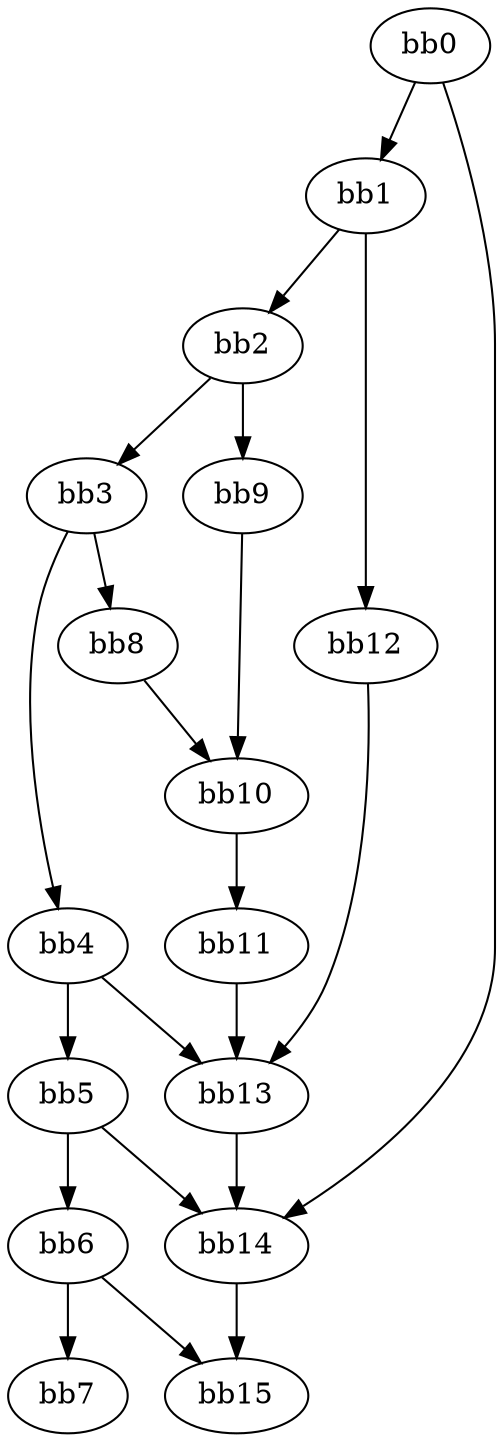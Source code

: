 digraph {
    0 [ label = "bb0\l" ]
    1 [ label = "bb1\l" ]
    2 [ label = "bb2\l" ]
    3 [ label = "bb3\l" ]
    4 [ label = "bb4\l" ]
    5 [ label = "bb5\l" ]
    6 [ label = "bb6\l" ]
    7 [ label = "bb7\l" ]
    8 [ label = "bb8\l" ]
    9 [ label = "bb9\l" ]
    10 [ label = "bb10\l" ]
    11 [ label = "bb11\l" ]
    12 [ label = "bb12\l" ]
    13 [ label = "bb13\l" ]
    14 [ label = "bb14\l" ]
    15 [ label = "bb15\l" ]
    0 -> 1 [ ]
    0 -> 14 [ ]
    1 -> 2 [ ]
    1 -> 12 [ ]
    2 -> 3 [ ]
    2 -> 9 [ ]
    3 -> 4 [ ]
    3 -> 8 [ ]
    4 -> 5 [ ]
    4 -> 13 [ ]
    5 -> 6 [ ]
    5 -> 14 [ ]
    6 -> 7 [ ]
    6 -> 15 [ ]
    8 -> 10 [ ]
    9 -> 10 [ ]
    10 -> 11 [ ]
    11 -> 13 [ ]
    12 -> 13 [ ]
    13 -> 14 [ ]
    14 -> 15 [ ]
}


